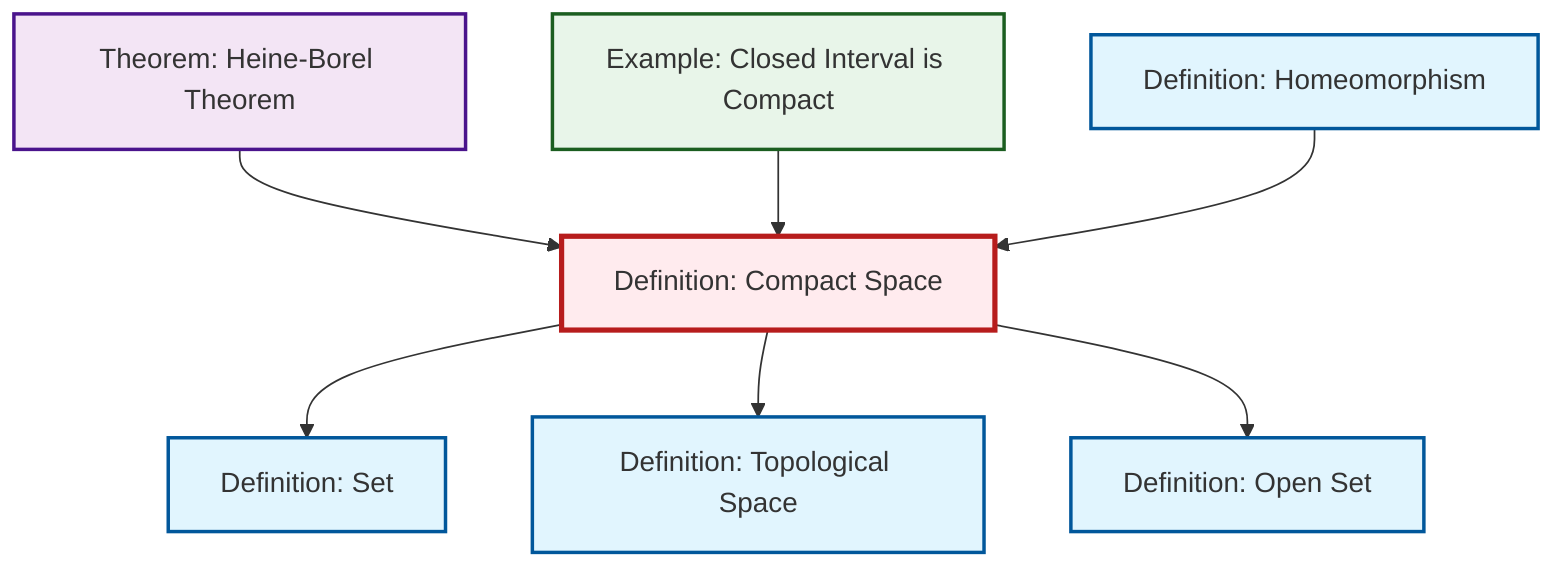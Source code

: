 graph TD
    classDef definition fill:#e1f5fe,stroke:#01579b,stroke-width:2px
    classDef theorem fill:#f3e5f5,stroke:#4a148c,stroke-width:2px
    classDef axiom fill:#fff3e0,stroke:#e65100,stroke-width:2px
    classDef example fill:#e8f5e9,stroke:#1b5e20,stroke-width:2px
    classDef current fill:#ffebee,stroke:#b71c1c,stroke-width:3px
    def-compact["Definition: Compact Space"]:::definition
    def-set["Definition: Set"]:::definition
    ex-closed-interval-compact["Example: Closed Interval is Compact"]:::example
    def-homeomorphism["Definition: Homeomorphism"]:::definition
    def-topological-space["Definition: Topological Space"]:::definition
    thm-heine-borel["Theorem: Heine-Borel Theorem"]:::theorem
    def-open-set["Definition: Open Set"]:::definition
    thm-heine-borel --> def-compact
    def-compact --> def-set
    ex-closed-interval-compact --> def-compact
    def-compact --> def-topological-space
    def-compact --> def-open-set
    def-homeomorphism --> def-compact
    class def-compact current